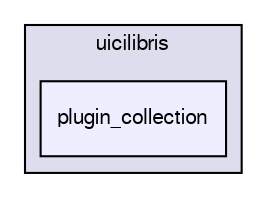 digraph G {
  compound=true
  node [ fontsize="10", fontname="FreeSans"];
  edge [ labelfontsize="10", labelfontname="FreeSans"];
  subgraph clusterdir_acbddae174dafc97be8eb67b88ed4d8c {
    graph [ bgcolor="#ddddee", pencolor="black", label="uicilibris" fontname="FreeSans", fontsize="10", URL="dir_acbddae174dafc97be8eb67b88ed4d8c.html"]
  dir_6c747305bf0399448c022debf2ac3fa9 [shape=box, label="plugin_collection", style="filled", fillcolor="#eeeeff", pencolor="black", URL="dir_6c747305bf0399448c022debf2ac3fa9.html"];
  }
}
